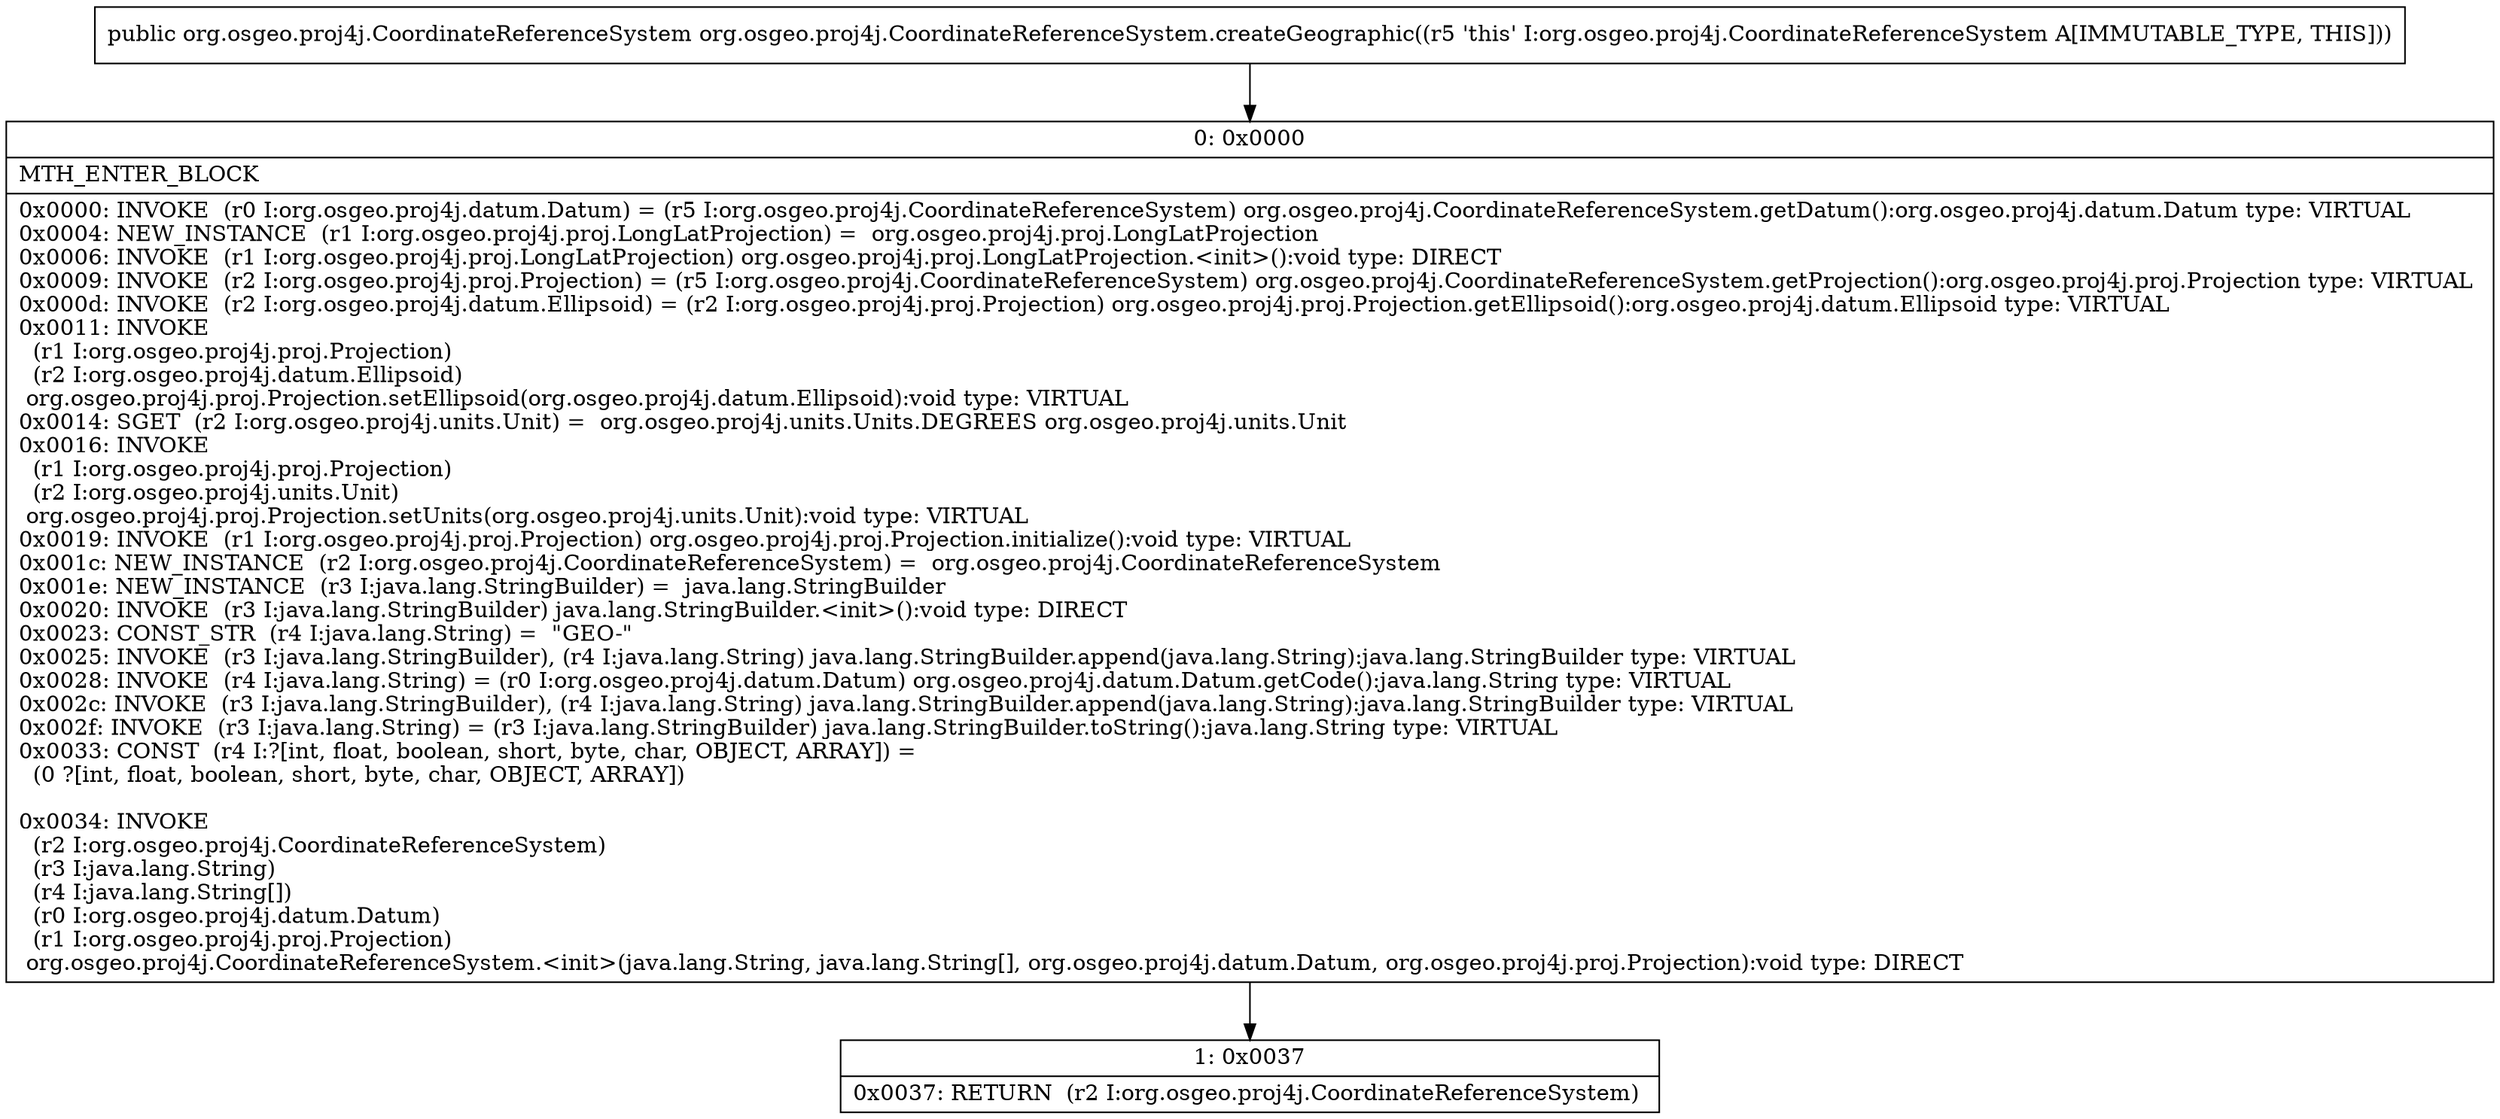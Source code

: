 digraph "CFG fororg.osgeo.proj4j.CoordinateReferenceSystem.createGeographic()Lorg\/osgeo\/proj4j\/CoordinateReferenceSystem;" {
Node_0 [shape=record,label="{0\:\ 0x0000|MTH_ENTER_BLOCK\l|0x0000: INVOKE  (r0 I:org.osgeo.proj4j.datum.Datum) = (r5 I:org.osgeo.proj4j.CoordinateReferenceSystem) org.osgeo.proj4j.CoordinateReferenceSystem.getDatum():org.osgeo.proj4j.datum.Datum type: VIRTUAL \l0x0004: NEW_INSTANCE  (r1 I:org.osgeo.proj4j.proj.LongLatProjection) =  org.osgeo.proj4j.proj.LongLatProjection \l0x0006: INVOKE  (r1 I:org.osgeo.proj4j.proj.LongLatProjection) org.osgeo.proj4j.proj.LongLatProjection.\<init\>():void type: DIRECT \l0x0009: INVOKE  (r2 I:org.osgeo.proj4j.proj.Projection) = (r5 I:org.osgeo.proj4j.CoordinateReferenceSystem) org.osgeo.proj4j.CoordinateReferenceSystem.getProjection():org.osgeo.proj4j.proj.Projection type: VIRTUAL \l0x000d: INVOKE  (r2 I:org.osgeo.proj4j.datum.Ellipsoid) = (r2 I:org.osgeo.proj4j.proj.Projection) org.osgeo.proj4j.proj.Projection.getEllipsoid():org.osgeo.proj4j.datum.Ellipsoid type: VIRTUAL \l0x0011: INVOKE  \l  (r1 I:org.osgeo.proj4j.proj.Projection)\l  (r2 I:org.osgeo.proj4j.datum.Ellipsoid)\l org.osgeo.proj4j.proj.Projection.setEllipsoid(org.osgeo.proj4j.datum.Ellipsoid):void type: VIRTUAL \l0x0014: SGET  (r2 I:org.osgeo.proj4j.units.Unit) =  org.osgeo.proj4j.units.Units.DEGREES org.osgeo.proj4j.units.Unit \l0x0016: INVOKE  \l  (r1 I:org.osgeo.proj4j.proj.Projection)\l  (r2 I:org.osgeo.proj4j.units.Unit)\l org.osgeo.proj4j.proj.Projection.setUnits(org.osgeo.proj4j.units.Unit):void type: VIRTUAL \l0x0019: INVOKE  (r1 I:org.osgeo.proj4j.proj.Projection) org.osgeo.proj4j.proj.Projection.initialize():void type: VIRTUAL \l0x001c: NEW_INSTANCE  (r2 I:org.osgeo.proj4j.CoordinateReferenceSystem) =  org.osgeo.proj4j.CoordinateReferenceSystem \l0x001e: NEW_INSTANCE  (r3 I:java.lang.StringBuilder) =  java.lang.StringBuilder \l0x0020: INVOKE  (r3 I:java.lang.StringBuilder) java.lang.StringBuilder.\<init\>():void type: DIRECT \l0x0023: CONST_STR  (r4 I:java.lang.String) =  \"GEO\-\" \l0x0025: INVOKE  (r3 I:java.lang.StringBuilder), (r4 I:java.lang.String) java.lang.StringBuilder.append(java.lang.String):java.lang.StringBuilder type: VIRTUAL \l0x0028: INVOKE  (r4 I:java.lang.String) = (r0 I:org.osgeo.proj4j.datum.Datum) org.osgeo.proj4j.datum.Datum.getCode():java.lang.String type: VIRTUAL \l0x002c: INVOKE  (r3 I:java.lang.StringBuilder), (r4 I:java.lang.String) java.lang.StringBuilder.append(java.lang.String):java.lang.StringBuilder type: VIRTUAL \l0x002f: INVOKE  (r3 I:java.lang.String) = (r3 I:java.lang.StringBuilder) java.lang.StringBuilder.toString():java.lang.String type: VIRTUAL \l0x0033: CONST  (r4 I:?[int, float, boolean, short, byte, char, OBJECT, ARRAY]) = \l  (0 ?[int, float, boolean, short, byte, char, OBJECT, ARRAY])\l \l0x0034: INVOKE  \l  (r2 I:org.osgeo.proj4j.CoordinateReferenceSystem)\l  (r3 I:java.lang.String)\l  (r4 I:java.lang.String[])\l  (r0 I:org.osgeo.proj4j.datum.Datum)\l  (r1 I:org.osgeo.proj4j.proj.Projection)\l org.osgeo.proj4j.CoordinateReferenceSystem.\<init\>(java.lang.String, java.lang.String[], org.osgeo.proj4j.datum.Datum, org.osgeo.proj4j.proj.Projection):void type: DIRECT \l}"];
Node_1 [shape=record,label="{1\:\ 0x0037|0x0037: RETURN  (r2 I:org.osgeo.proj4j.CoordinateReferenceSystem) \l}"];
MethodNode[shape=record,label="{public org.osgeo.proj4j.CoordinateReferenceSystem org.osgeo.proj4j.CoordinateReferenceSystem.createGeographic((r5 'this' I:org.osgeo.proj4j.CoordinateReferenceSystem A[IMMUTABLE_TYPE, THIS])) }"];
MethodNode -> Node_0;
Node_0 -> Node_1;
}

